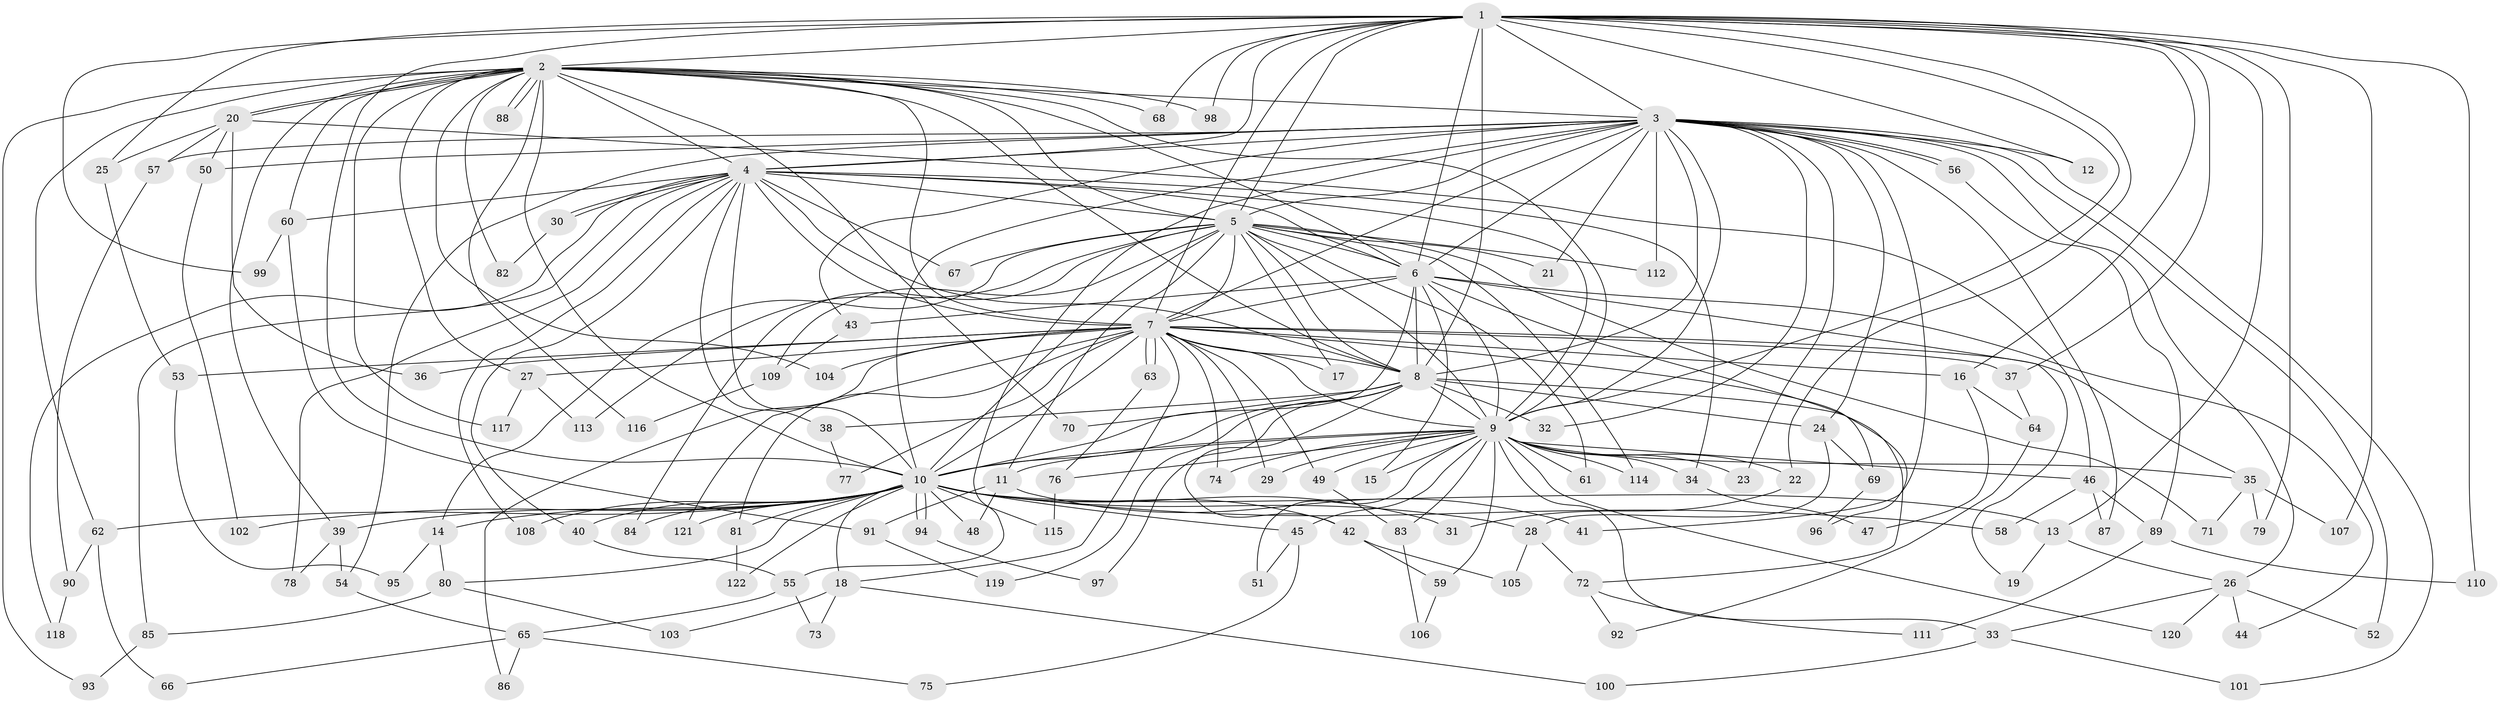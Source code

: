 // Generated by graph-tools (version 1.1) at 2025/49/03/09/25 03:49:35]
// undirected, 122 vertices, 269 edges
graph export_dot {
graph [start="1"]
  node [color=gray90,style=filled];
  1;
  2;
  3;
  4;
  5;
  6;
  7;
  8;
  9;
  10;
  11;
  12;
  13;
  14;
  15;
  16;
  17;
  18;
  19;
  20;
  21;
  22;
  23;
  24;
  25;
  26;
  27;
  28;
  29;
  30;
  31;
  32;
  33;
  34;
  35;
  36;
  37;
  38;
  39;
  40;
  41;
  42;
  43;
  44;
  45;
  46;
  47;
  48;
  49;
  50;
  51;
  52;
  53;
  54;
  55;
  56;
  57;
  58;
  59;
  60;
  61;
  62;
  63;
  64;
  65;
  66;
  67;
  68;
  69;
  70;
  71;
  72;
  73;
  74;
  75;
  76;
  77;
  78;
  79;
  80;
  81;
  82;
  83;
  84;
  85;
  86;
  87;
  88;
  89;
  90;
  91;
  92;
  93;
  94;
  95;
  96;
  97;
  98;
  99;
  100;
  101;
  102;
  103;
  104;
  105;
  106;
  107;
  108;
  109;
  110;
  111;
  112;
  113;
  114;
  115;
  116;
  117;
  118;
  119;
  120;
  121;
  122;
  1 -- 2;
  1 -- 3;
  1 -- 4;
  1 -- 5;
  1 -- 6;
  1 -- 7;
  1 -- 8;
  1 -- 9;
  1 -- 10;
  1 -- 12;
  1 -- 13;
  1 -- 16;
  1 -- 22;
  1 -- 25;
  1 -- 37;
  1 -- 68;
  1 -- 79;
  1 -- 98;
  1 -- 99;
  1 -- 107;
  1 -- 110;
  2 -- 3;
  2 -- 4;
  2 -- 5;
  2 -- 6;
  2 -- 7;
  2 -- 8;
  2 -- 9;
  2 -- 10;
  2 -- 20;
  2 -- 20;
  2 -- 27;
  2 -- 39;
  2 -- 60;
  2 -- 62;
  2 -- 68;
  2 -- 70;
  2 -- 82;
  2 -- 88;
  2 -- 88;
  2 -- 93;
  2 -- 98;
  2 -- 104;
  2 -- 116;
  2 -- 117;
  3 -- 4;
  3 -- 5;
  3 -- 6;
  3 -- 7;
  3 -- 8;
  3 -- 9;
  3 -- 10;
  3 -- 12;
  3 -- 21;
  3 -- 23;
  3 -- 24;
  3 -- 26;
  3 -- 32;
  3 -- 41;
  3 -- 43;
  3 -- 50;
  3 -- 52;
  3 -- 54;
  3 -- 55;
  3 -- 56;
  3 -- 56;
  3 -- 57;
  3 -- 87;
  3 -- 101;
  3 -- 112;
  4 -- 5;
  4 -- 6;
  4 -- 7;
  4 -- 8;
  4 -- 9;
  4 -- 10;
  4 -- 30;
  4 -- 30;
  4 -- 34;
  4 -- 38;
  4 -- 40;
  4 -- 60;
  4 -- 67;
  4 -- 78;
  4 -- 85;
  4 -- 108;
  4 -- 118;
  5 -- 6;
  5 -- 7;
  5 -- 8;
  5 -- 9;
  5 -- 10;
  5 -- 11;
  5 -- 14;
  5 -- 17;
  5 -- 21;
  5 -- 61;
  5 -- 67;
  5 -- 71;
  5 -- 84;
  5 -- 109;
  5 -- 112;
  5 -- 113;
  5 -- 114;
  6 -- 7;
  6 -- 8;
  6 -- 9;
  6 -- 10;
  6 -- 15;
  6 -- 19;
  6 -- 43;
  6 -- 44;
  6 -- 96;
  7 -- 8;
  7 -- 9;
  7 -- 10;
  7 -- 16;
  7 -- 17;
  7 -- 18;
  7 -- 27;
  7 -- 29;
  7 -- 35;
  7 -- 36;
  7 -- 37;
  7 -- 49;
  7 -- 53;
  7 -- 63;
  7 -- 63;
  7 -- 69;
  7 -- 74;
  7 -- 77;
  7 -- 81;
  7 -- 86;
  7 -- 104;
  7 -- 121;
  8 -- 9;
  8 -- 10;
  8 -- 24;
  8 -- 32;
  8 -- 38;
  8 -- 42;
  8 -- 70;
  8 -- 72;
  8 -- 97;
  8 -- 119;
  9 -- 10;
  9 -- 11;
  9 -- 15;
  9 -- 22;
  9 -- 23;
  9 -- 29;
  9 -- 33;
  9 -- 34;
  9 -- 35;
  9 -- 45;
  9 -- 46;
  9 -- 49;
  9 -- 51;
  9 -- 59;
  9 -- 61;
  9 -- 74;
  9 -- 76;
  9 -- 83;
  9 -- 114;
  9 -- 120;
  10 -- 13;
  10 -- 14;
  10 -- 18;
  10 -- 28;
  10 -- 31;
  10 -- 39;
  10 -- 40;
  10 -- 42;
  10 -- 45;
  10 -- 48;
  10 -- 58;
  10 -- 62;
  10 -- 80;
  10 -- 81;
  10 -- 84;
  10 -- 94;
  10 -- 94;
  10 -- 102;
  10 -- 108;
  10 -- 115;
  10 -- 121;
  10 -- 122;
  11 -- 41;
  11 -- 48;
  11 -- 91;
  13 -- 19;
  13 -- 26;
  14 -- 80;
  14 -- 95;
  16 -- 47;
  16 -- 64;
  18 -- 73;
  18 -- 100;
  18 -- 103;
  20 -- 25;
  20 -- 36;
  20 -- 46;
  20 -- 50;
  20 -- 57;
  22 -- 31;
  24 -- 28;
  24 -- 69;
  25 -- 53;
  26 -- 33;
  26 -- 44;
  26 -- 52;
  26 -- 120;
  27 -- 113;
  27 -- 117;
  28 -- 72;
  28 -- 105;
  30 -- 82;
  33 -- 100;
  33 -- 101;
  34 -- 47;
  35 -- 71;
  35 -- 79;
  35 -- 107;
  37 -- 64;
  38 -- 77;
  39 -- 54;
  39 -- 78;
  40 -- 55;
  42 -- 59;
  42 -- 105;
  43 -- 109;
  45 -- 51;
  45 -- 75;
  46 -- 58;
  46 -- 87;
  46 -- 89;
  49 -- 83;
  50 -- 102;
  53 -- 95;
  54 -- 65;
  55 -- 65;
  55 -- 73;
  56 -- 89;
  57 -- 90;
  59 -- 106;
  60 -- 91;
  60 -- 99;
  62 -- 66;
  62 -- 90;
  63 -- 76;
  64 -- 92;
  65 -- 66;
  65 -- 75;
  65 -- 86;
  69 -- 96;
  72 -- 92;
  72 -- 111;
  76 -- 115;
  80 -- 85;
  80 -- 103;
  81 -- 122;
  83 -- 106;
  85 -- 93;
  89 -- 110;
  89 -- 111;
  90 -- 118;
  91 -- 119;
  94 -- 97;
  109 -- 116;
}

